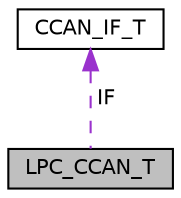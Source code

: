 digraph "LPC_CCAN_T"
{
  edge [fontname="Helvetica",fontsize="10",labelfontname="Helvetica",labelfontsize="10"];
  node [fontname="Helvetica",fontsize="10",shape=record];
  Node1 [label="LPC_CCAN_T",height=0.2,width=0.4,color="black", fillcolor="grey75", style="filled", fontcolor="black"];
  Node2 -> Node1 [dir="back",color="darkorchid3",fontsize="10",style="dashed",label=" IF" ,fontname="Helvetica"];
  Node2 [label="CCAN_IF_T",height=0.2,width=0.4,color="black", fillcolor="white", style="filled",URL="$struct_c_c_a_n___i_f___t.html",tooltip="CCAN message interface register block structure. "];
}
